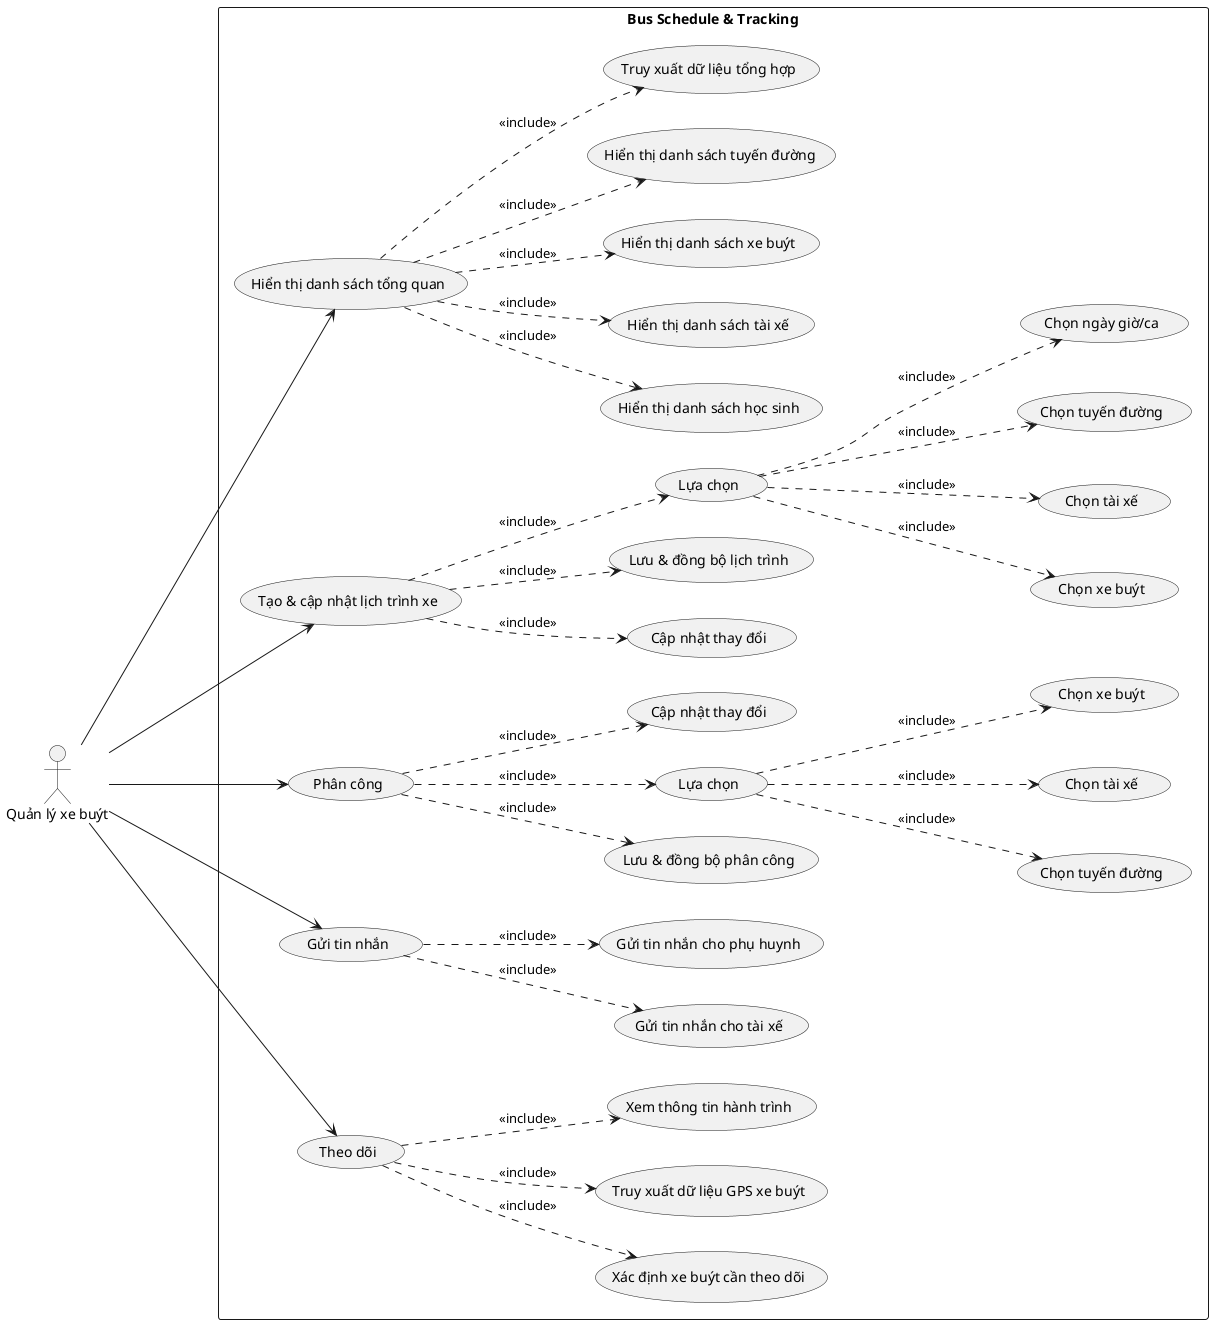@startuml
left to right direction
actor "Quản lý xe buýt" as ql

rectangle "Bus Schedule & Tracking" {
    usecase "Hiển thị danh sách tổng quan" as UC1
    usecase "Tạo và cập nhật lịch trình xe" as UC2
    usecase "Phân công" as UC3
    usecase "Gửi tin nhắn" as UC4
    usecase "Theo dõi" as UC5

    usecase "Hiển thị danh sách học sinh" as UC8
    usecase "Hiển thị danh sách tài xế" as UC9
    usecase "Hiển thị danh sách xe buýt" as UC10
    usecase "Hiển thị danh sách tuyến đường" as UC11
    
    usecase "Tạo & cập nhật lịch trình xe" as UC2
    usecase "Chọn xe buýt" as UC_Bus
    usecase "Chọn tài xế" as UC_Driver
    usecase "Chọn tuyến đường" as UC_Route
    usecase "Chọn ngày giờ/ca" as UC_Time
    usecase "Cập nhật thay đổi" as UC_Update
    usecase "Lưu & đồng bộ lịch trình" as UC_Save

    usecase "Gửi tin nhắn cho tài xế" as UC12
    usecase "Gửi tin nhắn cho phụ huynh" as UC13
    usecase "Truy xuất dữ liệu tổng hợp" as UC14
    usecase "Lựa chọn" as UC15
    usecase "Chọn tuyến đường" as UC21
    usecase "Chọn tài xế" as UC22
    usecase "Chọn xe buýt" as UC23
    usecase "Lưu & đồng bộ phân công" as UC24
    usecase "Lựa chọn" as UC25
    usecase "Cập nhật thay đổi" as UC26
    usecase "Xác định xe buýt cần theo dõi" as UC27
    usecase "Truy xuất dữ liệu GPS xe buýt" as UC28
    usecase "Xem thông tin hành trình" as UC29

    UC3 ..> UC25 : <<include>>
    UC3 ..> UC24 : <<include>>
    UC25 ...> UC21 : <<include>>
    UC25 ...> UC22 : <<include>>
    UC25 ...> UC23 : <<include>>

    UC1 ..> UC8 : <<include>>
    UC1 ..> UC9 : <<include>>
    UC1 ..> UC10 : <<include>>
    UC1 ..> UC11 : <<include>>
    UC4 ..> UC12 : <<include>>
    UC4 ..> UC13 : <<include>>
    UC1 ..> UC14 : <<include>>
    
    UC15 ...> UC_Bus : <<include>>
    UC15 ...> UC_Driver : <<include>>
    UC15 ...> UC_Route : <<include>>
    UC15 ...> UC_Time : <<include>>
    UC2 ..> UC_Update : <<include>>
    UC2 ..> UC_Save : <<include>>
    UC2 ..> UC15 : <<include>>

    UC3 ..> UC26 : <<include>>
    UC5 ..> UC27 : <<include>>
    UC5 ..> UC28 : <<include>>
    UC5 ..> UC29 : <<include>>

}

ql ---> UC1
ql ---> UC2
ql ---> UC3
ql ---> UC4
ql ---> UC5



@enduml